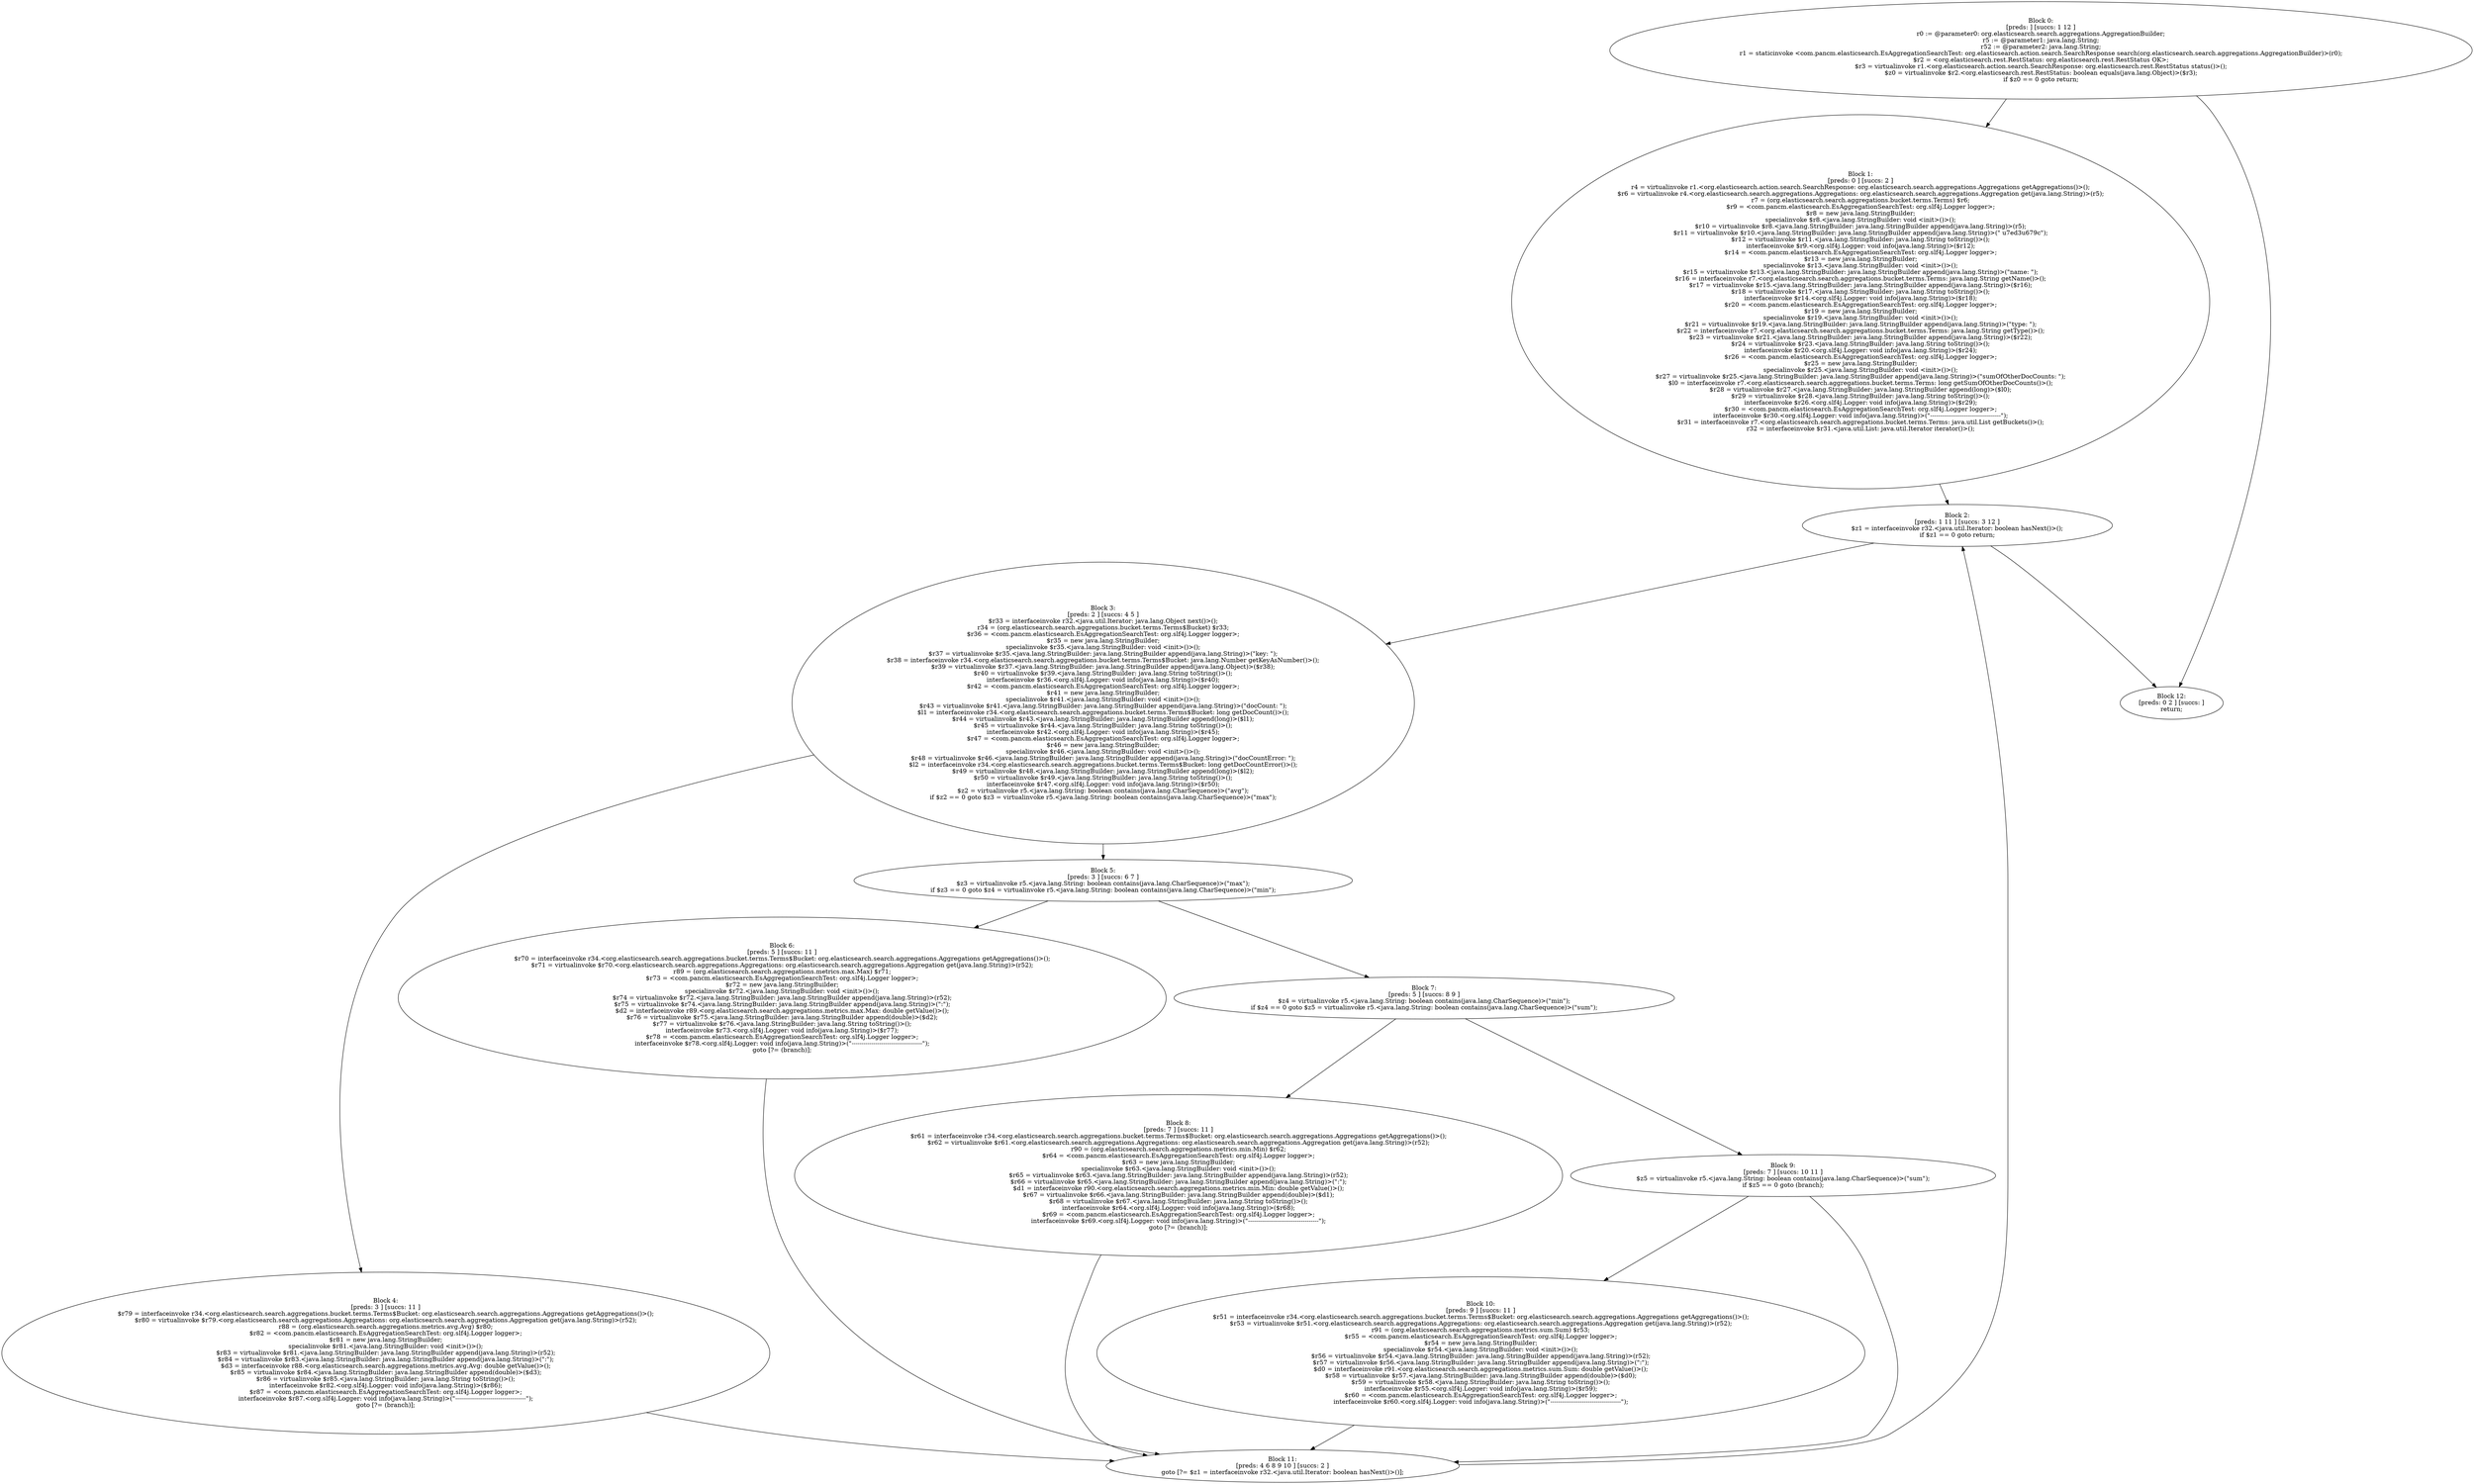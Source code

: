 digraph "unitGraph" {
    "Block 0:
[preds: ] [succs: 1 12 ]
r0 := @parameter0: org.elasticsearch.search.aggregations.AggregationBuilder;
r5 := @parameter1: java.lang.String;
r52 := @parameter2: java.lang.String;
r1 = staticinvoke <com.pancm.elasticsearch.EsAggregationSearchTest: org.elasticsearch.action.search.SearchResponse search(org.elasticsearch.search.aggregations.AggregationBuilder)>(r0);
$r2 = <org.elasticsearch.rest.RestStatus: org.elasticsearch.rest.RestStatus OK>;
$r3 = virtualinvoke r1.<org.elasticsearch.action.search.SearchResponse: org.elasticsearch.rest.RestStatus status()>();
$z0 = virtualinvoke $r2.<org.elasticsearch.rest.RestStatus: boolean equals(java.lang.Object)>($r3);
if $z0 == 0 goto return;
"
    "Block 1:
[preds: 0 ] [succs: 2 ]
r4 = virtualinvoke r1.<org.elasticsearch.action.search.SearchResponse: org.elasticsearch.search.aggregations.Aggregations getAggregations()>();
$r6 = virtualinvoke r4.<org.elasticsearch.search.aggregations.Aggregations: org.elasticsearch.search.aggregations.Aggregation get(java.lang.String)>(r5);
r7 = (org.elasticsearch.search.aggregations.bucket.terms.Terms) $r6;
$r9 = <com.pancm.elasticsearch.EsAggregationSearchTest: org.slf4j.Logger logger>;
$r8 = new java.lang.StringBuilder;
specialinvoke $r8.<java.lang.StringBuilder: void <init>()>();
$r10 = virtualinvoke $r8.<java.lang.StringBuilder: java.lang.StringBuilder append(java.lang.String)>(r5);
$r11 = virtualinvoke $r10.<java.lang.StringBuilder: java.lang.StringBuilder append(java.lang.String)>(\" \u7ed3\u679c\");
$r12 = virtualinvoke $r11.<java.lang.StringBuilder: java.lang.String toString()>();
interfaceinvoke $r9.<org.slf4j.Logger: void info(java.lang.String)>($r12);
$r14 = <com.pancm.elasticsearch.EsAggregationSearchTest: org.slf4j.Logger logger>;
$r13 = new java.lang.StringBuilder;
specialinvoke $r13.<java.lang.StringBuilder: void <init>()>();
$r15 = virtualinvoke $r13.<java.lang.StringBuilder: java.lang.StringBuilder append(java.lang.String)>(\"name: \");
$r16 = interfaceinvoke r7.<org.elasticsearch.search.aggregations.bucket.terms.Terms: java.lang.String getName()>();
$r17 = virtualinvoke $r15.<java.lang.StringBuilder: java.lang.StringBuilder append(java.lang.String)>($r16);
$r18 = virtualinvoke $r17.<java.lang.StringBuilder: java.lang.String toString()>();
interfaceinvoke $r14.<org.slf4j.Logger: void info(java.lang.String)>($r18);
$r20 = <com.pancm.elasticsearch.EsAggregationSearchTest: org.slf4j.Logger logger>;
$r19 = new java.lang.StringBuilder;
specialinvoke $r19.<java.lang.StringBuilder: void <init>()>();
$r21 = virtualinvoke $r19.<java.lang.StringBuilder: java.lang.StringBuilder append(java.lang.String)>(\"type: \");
$r22 = interfaceinvoke r7.<org.elasticsearch.search.aggregations.bucket.terms.Terms: java.lang.String getType()>();
$r23 = virtualinvoke $r21.<java.lang.StringBuilder: java.lang.StringBuilder append(java.lang.String)>($r22);
$r24 = virtualinvoke $r23.<java.lang.StringBuilder: java.lang.String toString()>();
interfaceinvoke $r20.<org.slf4j.Logger: void info(java.lang.String)>($r24);
$r26 = <com.pancm.elasticsearch.EsAggregationSearchTest: org.slf4j.Logger logger>;
$r25 = new java.lang.StringBuilder;
specialinvoke $r25.<java.lang.StringBuilder: void <init>()>();
$r27 = virtualinvoke $r25.<java.lang.StringBuilder: java.lang.StringBuilder append(java.lang.String)>(\"sumOfOtherDocCounts: \");
$l0 = interfaceinvoke r7.<org.elasticsearch.search.aggregations.bucket.terms.Terms: long getSumOfOtherDocCounts()>();
$r28 = virtualinvoke $r27.<java.lang.StringBuilder: java.lang.StringBuilder append(long)>($l0);
$r29 = virtualinvoke $r28.<java.lang.StringBuilder: java.lang.String toString()>();
interfaceinvoke $r26.<org.slf4j.Logger: void info(java.lang.String)>($r29);
$r30 = <com.pancm.elasticsearch.EsAggregationSearchTest: org.slf4j.Logger logger>;
interfaceinvoke $r30.<org.slf4j.Logger: void info(java.lang.String)>(\"------------------------------------\");
$r31 = interfaceinvoke r7.<org.elasticsearch.search.aggregations.bucket.terms.Terms: java.util.List getBuckets()>();
r32 = interfaceinvoke $r31.<java.util.List: java.util.Iterator iterator()>();
"
    "Block 2:
[preds: 1 11 ] [succs: 3 12 ]
$z1 = interfaceinvoke r32.<java.util.Iterator: boolean hasNext()>();
if $z1 == 0 goto return;
"
    "Block 3:
[preds: 2 ] [succs: 4 5 ]
$r33 = interfaceinvoke r32.<java.util.Iterator: java.lang.Object next()>();
r34 = (org.elasticsearch.search.aggregations.bucket.terms.Terms$Bucket) $r33;
$r36 = <com.pancm.elasticsearch.EsAggregationSearchTest: org.slf4j.Logger logger>;
$r35 = new java.lang.StringBuilder;
specialinvoke $r35.<java.lang.StringBuilder: void <init>()>();
$r37 = virtualinvoke $r35.<java.lang.StringBuilder: java.lang.StringBuilder append(java.lang.String)>(\"key: \");
$r38 = interfaceinvoke r34.<org.elasticsearch.search.aggregations.bucket.terms.Terms$Bucket: java.lang.Number getKeyAsNumber()>();
$r39 = virtualinvoke $r37.<java.lang.StringBuilder: java.lang.StringBuilder append(java.lang.Object)>($r38);
$r40 = virtualinvoke $r39.<java.lang.StringBuilder: java.lang.String toString()>();
interfaceinvoke $r36.<org.slf4j.Logger: void info(java.lang.String)>($r40);
$r42 = <com.pancm.elasticsearch.EsAggregationSearchTest: org.slf4j.Logger logger>;
$r41 = new java.lang.StringBuilder;
specialinvoke $r41.<java.lang.StringBuilder: void <init>()>();
$r43 = virtualinvoke $r41.<java.lang.StringBuilder: java.lang.StringBuilder append(java.lang.String)>(\"docCount: \");
$l1 = interfaceinvoke r34.<org.elasticsearch.search.aggregations.bucket.terms.Terms$Bucket: long getDocCount()>();
$r44 = virtualinvoke $r43.<java.lang.StringBuilder: java.lang.StringBuilder append(long)>($l1);
$r45 = virtualinvoke $r44.<java.lang.StringBuilder: java.lang.String toString()>();
interfaceinvoke $r42.<org.slf4j.Logger: void info(java.lang.String)>($r45);
$r47 = <com.pancm.elasticsearch.EsAggregationSearchTest: org.slf4j.Logger logger>;
$r46 = new java.lang.StringBuilder;
specialinvoke $r46.<java.lang.StringBuilder: void <init>()>();
$r48 = virtualinvoke $r46.<java.lang.StringBuilder: java.lang.StringBuilder append(java.lang.String)>(\"docCountError: \");
$l2 = interfaceinvoke r34.<org.elasticsearch.search.aggregations.bucket.terms.Terms$Bucket: long getDocCountError()>();
$r49 = virtualinvoke $r48.<java.lang.StringBuilder: java.lang.StringBuilder append(long)>($l2);
$r50 = virtualinvoke $r49.<java.lang.StringBuilder: java.lang.String toString()>();
interfaceinvoke $r47.<org.slf4j.Logger: void info(java.lang.String)>($r50);
$z2 = virtualinvoke r5.<java.lang.String: boolean contains(java.lang.CharSequence)>(\"avg\");
if $z2 == 0 goto $z3 = virtualinvoke r5.<java.lang.String: boolean contains(java.lang.CharSequence)>(\"max\");
"
    "Block 4:
[preds: 3 ] [succs: 11 ]
$r79 = interfaceinvoke r34.<org.elasticsearch.search.aggregations.bucket.terms.Terms$Bucket: org.elasticsearch.search.aggregations.Aggregations getAggregations()>();
$r80 = virtualinvoke $r79.<org.elasticsearch.search.aggregations.Aggregations: org.elasticsearch.search.aggregations.Aggregation get(java.lang.String)>(r52);
r88 = (org.elasticsearch.search.aggregations.metrics.avg.Avg) $r80;
$r82 = <com.pancm.elasticsearch.EsAggregationSearchTest: org.slf4j.Logger logger>;
$r81 = new java.lang.StringBuilder;
specialinvoke $r81.<java.lang.StringBuilder: void <init>()>();
$r83 = virtualinvoke $r81.<java.lang.StringBuilder: java.lang.StringBuilder append(java.lang.String)>(r52);
$r84 = virtualinvoke $r83.<java.lang.StringBuilder: java.lang.StringBuilder append(java.lang.String)>(\":\");
$d3 = interfaceinvoke r88.<org.elasticsearch.search.aggregations.metrics.avg.Avg: double getValue()>();
$r85 = virtualinvoke $r84.<java.lang.StringBuilder: java.lang.StringBuilder append(double)>($d3);
$r86 = virtualinvoke $r85.<java.lang.StringBuilder: java.lang.String toString()>();
interfaceinvoke $r82.<org.slf4j.Logger: void info(java.lang.String)>($r86);
$r87 = <com.pancm.elasticsearch.EsAggregationSearchTest: org.slf4j.Logger logger>;
interfaceinvoke $r87.<org.slf4j.Logger: void info(java.lang.String)>(\"------------------------------------\");
goto [?= (branch)];
"
    "Block 5:
[preds: 3 ] [succs: 6 7 ]
$z3 = virtualinvoke r5.<java.lang.String: boolean contains(java.lang.CharSequence)>(\"max\");
if $z3 == 0 goto $z4 = virtualinvoke r5.<java.lang.String: boolean contains(java.lang.CharSequence)>(\"min\");
"
    "Block 6:
[preds: 5 ] [succs: 11 ]
$r70 = interfaceinvoke r34.<org.elasticsearch.search.aggregations.bucket.terms.Terms$Bucket: org.elasticsearch.search.aggregations.Aggregations getAggregations()>();
$r71 = virtualinvoke $r70.<org.elasticsearch.search.aggregations.Aggregations: org.elasticsearch.search.aggregations.Aggregation get(java.lang.String)>(r52);
r89 = (org.elasticsearch.search.aggregations.metrics.max.Max) $r71;
$r73 = <com.pancm.elasticsearch.EsAggregationSearchTest: org.slf4j.Logger logger>;
$r72 = new java.lang.StringBuilder;
specialinvoke $r72.<java.lang.StringBuilder: void <init>()>();
$r74 = virtualinvoke $r72.<java.lang.StringBuilder: java.lang.StringBuilder append(java.lang.String)>(r52);
$r75 = virtualinvoke $r74.<java.lang.StringBuilder: java.lang.StringBuilder append(java.lang.String)>(\":\");
$d2 = interfaceinvoke r89.<org.elasticsearch.search.aggregations.metrics.max.Max: double getValue()>();
$r76 = virtualinvoke $r75.<java.lang.StringBuilder: java.lang.StringBuilder append(double)>($d2);
$r77 = virtualinvoke $r76.<java.lang.StringBuilder: java.lang.String toString()>();
interfaceinvoke $r73.<org.slf4j.Logger: void info(java.lang.String)>($r77);
$r78 = <com.pancm.elasticsearch.EsAggregationSearchTest: org.slf4j.Logger logger>;
interfaceinvoke $r78.<org.slf4j.Logger: void info(java.lang.String)>(\"------------------------------------\");
goto [?= (branch)];
"
    "Block 7:
[preds: 5 ] [succs: 8 9 ]
$z4 = virtualinvoke r5.<java.lang.String: boolean contains(java.lang.CharSequence)>(\"min\");
if $z4 == 0 goto $z5 = virtualinvoke r5.<java.lang.String: boolean contains(java.lang.CharSequence)>(\"sum\");
"
    "Block 8:
[preds: 7 ] [succs: 11 ]
$r61 = interfaceinvoke r34.<org.elasticsearch.search.aggregations.bucket.terms.Terms$Bucket: org.elasticsearch.search.aggregations.Aggregations getAggregations()>();
$r62 = virtualinvoke $r61.<org.elasticsearch.search.aggregations.Aggregations: org.elasticsearch.search.aggregations.Aggregation get(java.lang.String)>(r52);
r90 = (org.elasticsearch.search.aggregations.metrics.min.Min) $r62;
$r64 = <com.pancm.elasticsearch.EsAggregationSearchTest: org.slf4j.Logger logger>;
$r63 = new java.lang.StringBuilder;
specialinvoke $r63.<java.lang.StringBuilder: void <init>()>();
$r65 = virtualinvoke $r63.<java.lang.StringBuilder: java.lang.StringBuilder append(java.lang.String)>(r52);
$r66 = virtualinvoke $r65.<java.lang.StringBuilder: java.lang.StringBuilder append(java.lang.String)>(\":\");
$d1 = interfaceinvoke r90.<org.elasticsearch.search.aggregations.metrics.min.Min: double getValue()>();
$r67 = virtualinvoke $r66.<java.lang.StringBuilder: java.lang.StringBuilder append(double)>($d1);
$r68 = virtualinvoke $r67.<java.lang.StringBuilder: java.lang.String toString()>();
interfaceinvoke $r64.<org.slf4j.Logger: void info(java.lang.String)>($r68);
$r69 = <com.pancm.elasticsearch.EsAggregationSearchTest: org.slf4j.Logger logger>;
interfaceinvoke $r69.<org.slf4j.Logger: void info(java.lang.String)>(\"------------------------------------\");
goto [?= (branch)];
"
    "Block 9:
[preds: 7 ] [succs: 10 11 ]
$z5 = virtualinvoke r5.<java.lang.String: boolean contains(java.lang.CharSequence)>(\"sum\");
if $z5 == 0 goto (branch);
"
    "Block 10:
[preds: 9 ] [succs: 11 ]
$r51 = interfaceinvoke r34.<org.elasticsearch.search.aggregations.bucket.terms.Terms$Bucket: org.elasticsearch.search.aggregations.Aggregations getAggregations()>();
$r53 = virtualinvoke $r51.<org.elasticsearch.search.aggregations.Aggregations: org.elasticsearch.search.aggregations.Aggregation get(java.lang.String)>(r52);
r91 = (org.elasticsearch.search.aggregations.metrics.sum.Sum) $r53;
$r55 = <com.pancm.elasticsearch.EsAggregationSearchTest: org.slf4j.Logger logger>;
$r54 = new java.lang.StringBuilder;
specialinvoke $r54.<java.lang.StringBuilder: void <init>()>();
$r56 = virtualinvoke $r54.<java.lang.StringBuilder: java.lang.StringBuilder append(java.lang.String)>(r52);
$r57 = virtualinvoke $r56.<java.lang.StringBuilder: java.lang.StringBuilder append(java.lang.String)>(\":\");
$d0 = interfaceinvoke r91.<org.elasticsearch.search.aggregations.metrics.sum.Sum: double getValue()>();
$r58 = virtualinvoke $r57.<java.lang.StringBuilder: java.lang.StringBuilder append(double)>($d0);
$r59 = virtualinvoke $r58.<java.lang.StringBuilder: java.lang.String toString()>();
interfaceinvoke $r55.<org.slf4j.Logger: void info(java.lang.String)>($r59);
$r60 = <com.pancm.elasticsearch.EsAggregationSearchTest: org.slf4j.Logger logger>;
interfaceinvoke $r60.<org.slf4j.Logger: void info(java.lang.String)>(\"------------------------------------\");
"
    "Block 11:
[preds: 4 6 8 9 10 ] [succs: 2 ]
goto [?= $z1 = interfaceinvoke r32.<java.util.Iterator: boolean hasNext()>()];
"
    "Block 12:
[preds: 0 2 ] [succs: ]
return;
"
    "Block 0:
[preds: ] [succs: 1 12 ]
r0 := @parameter0: org.elasticsearch.search.aggregations.AggregationBuilder;
r5 := @parameter1: java.lang.String;
r52 := @parameter2: java.lang.String;
r1 = staticinvoke <com.pancm.elasticsearch.EsAggregationSearchTest: org.elasticsearch.action.search.SearchResponse search(org.elasticsearch.search.aggregations.AggregationBuilder)>(r0);
$r2 = <org.elasticsearch.rest.RestStatus: org.elasticsearch.rest.RestStatus OK>;
$r3 = virtualinvoke r1.<org.elasticsearch.action.search.SearchResponse: org.elasticsearch.rest.RestStatus status()>();
$z0 = virtualinvoke $r2.<org.elasticsearch.rest.RestStatus: boolean equals(java.lang.Object)>($r3);
if $z0 == 0 goto return;
"->"Block 1:
[preds: 0 ] [succs: 2 ]
r4 = virtualinvoke r1.<org.elasticsearch.action.search.SearchResponse: org.elasticsearch.search.aggregations.Aggregations getAggregations()>();
$r6 = virtualinvoke r4.<org.elasticsearch.search.aggregations.Aggregations: org.elasticsearch.search.aggregations.Aggregation get(java.lang.String)>(r5);
r7 = (org.elasticsearch.search.aggregations.bucket.terms.Terms) $r6;
$r9 = <com.pancm.elasticsearch.EsAggregationSearchTest: org.slf4j.Logger logger>;
$r8 = new java.lang.StringBuilder;
specialinvoke $r8.<java.lang.StringBuilder: void <init>()>();
$r10 = virtualinvoke $r8.<java.lang.StringBuilder: java.lang.StringBuilder append(java.lang.String)>(r5);
$r11 = virtualinvoke $r10.<java.lang.StringBuilder: java.lang.StringBuilder append(java.lang.String)>(\" \u7ed3\u679c\");
$r12 = virtualinvoke $r11.<java.lang.StringBuilder: java.lang.String toString()>();
interfaceinvoke $r9.<org.slf4j.Logger: void info(java.lang.String)>($r12);
$r14 = <com.pancm.elasticsearch.EsAggregationSearchTest: org.slf4j.Logger logger>;
$r13 = new java.lang.StringBuilder;
specialinvoke $r13.<java.lang.StringBuilder: void <init>()>();
$r15 = virtualinvoke $r13.<java.lang.StringBuilder: java.lang.StringBuilder append(java.lang.String)>(\"name: \");
$r16 = interfaceinvoke r7.<org.elasticsearch.search.aggregations.bucket.terms.Terms: java.lang.String getName()>();
$r17 = virtualinvoke $r15.<java.lang.StringBuilder: java.lang.StringBuilder append(java.lang.String)>($r16);
$r18 = virtualinvoke $r17.<java.lang.StringBuilder: java.lang.String toString()>();
interfaceinvoke $r14.<org.slf4j.Logger: void info(java.lang.String)>($r18);
$r20 = <com.pancm.elasticsearch.EsAggregationSearchTest: org.slf4j.Logger logger>;
$r19 = new java.lang.StringBuilder;
specialinvoke $r19.<java.lang.StringBuilder: void <init>()>();
$r21 = virtualinvoke $r19.<java.lang.StringBuilder: java.lang.StringBuilder append(java.lang.String)>(\"type: \");
$r22 = interfaceinvoke r7.<org.elasticsearch.search.aggregations.bucket.terms.Terms: java.lang.String getType()>();
$r23 = virtualinvoke $r21.<java.lang.StringBuilder: java.lang.StringBuilder append(java.lang.String)>($r22);
$r24 = virtualinvoke $r23.<java.lang.StringBuilder: java.lang.String toString()>();
interfaceinvoke $r20.<org.slf4j.Logger: void info(java.lang.String)>($r24);
$r26 = <com.pancm.elasticsearch.EsAggregationSearchTest: org.slf4j.Logger logger>;
$r25 = new java.lang.StringBuilder;
specialinvoke $r25.<java.lang.StringBuilder: void <init>()>();
$r27 = virtualinvoke $r25.<java.lang.StringBuilder: java.lang.StringBuilder append(java.lang.String)>(\"sumOfOtherDocCounts: \");
$l0 = interfaceinvoke r7.<org.elasticsearch.search.aggregations.bucket.terms.Terms: long getSumOfOtherDocCounts()>();
$r28 = virtualinvoke $r27.<java.lang.StringBuilder: java.lang.StringBuilder append(long)>($l0);
$r29 = virtualinvoke $r28.<java.lang.StringBuilder: java.lang.String toString()>();
interfaceinvoke $r26.<org.slf4j.Logger: void info(java.lang.String)>($r29);
$r30 = <com.pancm.elasticsearch.EsAggregationSearchTest: org.slf4j.Logger logger>;
interfaceinvoke $r30.<org.slf4j.Logger: void info(java.lang.String)>(\"------------------------------------\");
$r31 = interfaceinvoke r7.<org.elasticsearch.search.aggregations.bucket.terms.Terms: java.util.List getBuckets()>();
r32 = interfaceinvoke $r31.<java.util.List: java.util.Iterator iterator()>();
";
    "Block 0:
[preds: ] [succs: 1 12 ]
r0 := @parameter0: org.elasticsearch.search.aggregations.AggregationBuilder;
r5 := @parameter1: java.lang.String;
r52 := @parameter2: java.lang.String;
r1 = staticinvoke <com.pancm.elasticsearch.EsAggregationSearchTest: org.elasticsearch.action.search.SearchResponse search(org.elasticsearch.search.aggregations.AggregationBuilder)>(r0);
$r2 = <org.elasticsearch.rest.RestStatus: org.elasticsearch.rest.RestStatus OK>;
$r3 = virtualinvoke r1.<org.elasticsearch.action.search.SearchResponse: org.elasticsearch.rest.RestStatus status()>();
$z0 = virtualinvoke $r2.<org.elasticsearch.rest.RestStatus: boolean equals(java.lang.Object)>($r3);
if $z0 == 0 goto return;
"->"Block 12:
[preds: 0 2 ] [succs: ]
return;
";
    "Block 1:
[preds: 0 ] [succs: 2 ]
r4 = virtualinvoke r1.<org.elasticsearch.action.search.SearchResponse: org.elasticsearch.search.aggregations.Aggregations getAggregations()>();
$r6 = virtualinvoke r4.<org.elasticsearch.search.aggregations.Aggregations: org.elasticsearch.search.aggregations.Aggregation get(java.lang.String)>(r5);
r7 = (org.elasticsearch.search.aggregations.bucket.terms.Terms) $r6;
$r9 = <com.pancm.elasticsearch.EsAggregationSearchTest: org.slf4j.Logger logger>;
$r8 = new java.lang.StringBuilder;
specialinvoke $r8.<java.lang.StringBuilder: void <init>()>();
$r10 = virtualinvoke $r8.<java.lang.StringBuilder: java.lang.StringBuilder append(java.lang.String)>(r5);
$r11 = virtualinvoke $r10.<java.lang.StringBuilder: java.lang.StringBuilder append(java.lang.String)>(\" \u7ed3\u679c\");
$r12 = virtualinvoke $r11.<java.lang.StringBuilder: java.lang.String toString()>();
interfaceinvoke $r9.<org.slf4j.Logger: void info(java.lang.String)>($r12);
$r14 = <com.pancm.elasticsearch.EsAggregationSearchTest: org.slf4j.Logger logger>;
$r13 = new java.lang.StringBuilder;
specialinvoke $r13.<java.lang.StringBuilder: void <init>()>();
$r15 = virtualinvoke $r13.<java.lang.StringBuilder: java.lang.StringBuilder append(java.lang.String)>(\"name: \");
$r16 = interfaceinvoke r7.<org.elasticsearch.search.aggregations.bucket.terms.Terms: java.lang.String getName()>();
$r17 = virtualinvoke $r15.<java.lang.StringBuilder: java.lang.StringBuilder append(java.lang.String)>($r16);
$r18 = virtualinvoke $r17.<java.lang.StringBuilder: java.lang.String toString()>();
interfaceinvoke $r14.<org.slf4j.Logger: void info(java.lang.String)>($r18);
$r20 = <com.pancm.elasticsearch.EsAggregationSearchTest: org.slf4j.Logger logger>;
$r19 = new java.lang.StringBuilder;
specialinvoke $r19.<java.lang.StringBuilder: void <init>()>();
$r21 = virtualinvoke $r19.<java.lang.StringBuilder: java.lang.StringBuilder append(java.lang.String)>(\"type: \");
$r22 = interfaceinvoke r7.<org.elasticsearch.search.aggregations.bucket.terms.Terms: java.lang.String getType()>();
$r23 = virtualinvoke $r21.<java.lang.StringBuilder: java.lang.StringBuilder append(java.lang.String)>($r22);
$r24 = virtualinvoke $r23.<java.lang.StringBuilder: java.lang.String toString()>();
interfaceinvoke $r20.<org.slf4j.Logger: void info(java.lang.String)>($r24);
$r26 = <com.pancm.elasticsearch.EsAggregationSearchTest: org.slf4j.Logger logger>;
$r25 = new java.lang.StringBuilder;
specialinvoke $r25.<java.lang.StringBuilder: void <init>()>();
$r27 = virtualinvoke $r25.<java.lang.StringBuilder: java.lang.StringBuilder append(java.lang.String)>(\"sumOfOtherDocCounts: \");
$l0 = interfaceinvoke r7.<org.elasticsearch.search.aggregations.bucket.terms.Terms: long getSumOfOtherDocCounts()>();
$r28 = virtualinvoke $r27.<java.lang.StringBuilder: java.lang.StringBuilder append(long)>($l0);
$r29 = virtualinvoke $r28.<java.lang.StringBuilder: java.lang.String toString()>();
interfaceinvoke $r26.<org.slf4j.Logger: void info(java.lang.String)>($r29);
$r30 = <com.pancm.elasticsearch.EsAggregationSearchTest: org.slf4j.Logger logger>;
interfaceinvoke $r30.<org.slf4j.Logger: void info(java.lang.String)>(\"------------------------------------\");
$r31 = interfaceinvoke r7.<org.elasticsearch.search.aggregations.bucket.terms.Terms: java.util.List getBuckets()>();
r32 = interfaceinvoke $r31.<java.util.List: java.util.Iterator iterator()>();
"->"Block 2:
[preds: 1 11 ] [succs: 3 12 ]
$z1 = interfaceinvoke r32.<java.util.Iterator: boolean hasNext()>();
if $z1 == 0 goto return;
";
    "Block 2:
[preds: 1 11 ] [succs: 3 12 ]
$z1 = interfaceinvoke r32.<java.util.Iterator: boolean hasNext()>();
if $z1 == 0 goto return;
"->"Block 3:
[preds: 2 ] [succs: 4 5 ]
$r33 = interfaceinvoke r32.<java.util.Iterator: java.lang.Object next()>();
r34 = (org.elasticsearch.search.aggregations.bucket.terms.Terms$Bucket) $r33;
$r36 = <com.pancm.elasticsearch.EsAggregationSearchTest: org.slf4j.Logger logger>;
$r35 = new java.lang.StringBuilder;
specialinvoke $r35.<java.lang.StringBuilder: void <init>()>();
$r37 = virtualinvoke $r35.<java.lang.StringBuilder: java.lang.StringBuilder append(java.lang.String)>(\"key: \");
$r38 = interfaceinvoke r34.<org.elasticsearch.search.aggregations.bucket.terms.Terms$Bucket: java.lang.Number getKeyAsNumber()>();
$r39 = virtualinvoke $r37.<java.lang.StringBuilder: java.lang.StringBuilder append(java.lang.Object)>($r38);
$r40 = virtualinvoke $r39.<java.lang.StringBuilder: java.lang.String toString()>();
interfaceinvoke $r36.<org.slf4j.Logger: void info(java.lang.String)>($r40);
$r42 = <com.pancm.elasticsearch.EsAggregationSearchTest: org.slf4j.Logger logger>;
$r41 = new java.lang.StringBuilder;
specialinvoke $r41.<java.lang.StringBuilder: void <init>()>();
$r43 = virtualinvoke $r41.<java.lang.StringBuilder: java.lang.StringBuilder append(java.lang.String)>(\"docCount: \");
$l1 = interfaceinvoke r34.<org.elasticsearch.search.aggregations.bucket.terms.Terms$Bucket: long getDocCount()>();
$r44 = virtualinvoke $r43.<java.lang.StringBuilder: java.lang.StringBuilder append(long)>($l1);
$r45 = virtualinvoke $r44.<java.lang.StringBuilder: java.lang.String toString()>();
interfaceinvoke $r42.<org.slf4j.Logger: void info(java.lang.String)>($r45);
$r47 = <com.pancm.elasticsearch.EsAggregationSearchTest: org.slf4j.Logger logger>;
$r46 = new java.lang.StringBuilder;
specialinvoke $r46.<java.lang.StringBuilder: void <init>()>();
$r48 = virtualinvoke $r46.<java.lang.StringBuilder: java.lang.StringBuilder append(java.lang.String)>(\"docCountError: \");
$l2 = interfaceinvoke r34.<org.elasticsearch.search.aggregations.bucket.terms.Terms$Bucket: long getDocCountError()>();
$r49 = virtualinvoke $r48.<java.lang.StringBuilder: java.lang.StringBuilder append(long)>($l2);
$r50 = virtualinvoke $r49.<java.lang.StringBuilder: java.lang.String toString()>();
interfaceinvoke $r47.<org.slf4j.Logger: void info(java.lang.String)>($r50);
$z2 = virtualinvoke r5.<java.lang.String: boolean contains(java.lang.CharSequence)>(\"avg\");
if $z2 == 0 goto $z3 = virtualinvoke r5.<java.lang.String: boolean contains(java.lang.CharSequence)>(\"max\");
";
    "Block 2:
[preds: 1 11 ] [succs: 3 12 ]
$z1 = interfaceinvoke r32.<java.util.Iterator: boolean hasNext()>();
if $z1 == 0 goto return;
"->"Block 12:
[preds: 0 2 ] [succs: ]
return;
";
    "Block 3:
[preds: 2 ] [succs: 4 5 ]
$r33 = interfaceinvoke r32.<java.util.Iterator: java.lang.Object next()>();
r34 = (org.elasticsearch.search.aggregations.bucket.terms.Terms$Bucket) $r33;
$r36 = <com.pancm.elasticsearch.EsAggregationSearchTest: org.slf4j.Logger logger>;
$r35 = new java.lang.StringBuilder;
specialinvoke $r35.<java.lang.StringBuilder: void <init>()>();
$r37 = virtualinvoke $r35.<java.lang.StringBuilder: java.lang.StringBuilder append(java.lang.String)>(\"key: \");
$r38 = interfaceinvoke r34.<org.elasticsearch.search.aggregations.bucket.terms.Terms$Bucket: java.lang.Number getKeyAsNumber()>();
$r39 = virtualinvoke $r37.<java.lang.StringBuilder: java.lang.StringBuilder append(java.lang.Object)>($r38);
$r40 = virtualinvoke $r39.<java.lang.StringBuilder: java.lang.String toString()>();
interfaceinvoke $r36.<org.slf4j.Logger: void info(java.lang.String)>($r40);
$r42 = <com.pancm.elasticsearch.EsAggregationSearchTest: org.slf4j.Logger logger>;
$r41 = new java.lang.StringBuilder;
specialinvoke $r41.<java.lang.StringBuilder: void <init>()>();
$r43 = virtualinvoke $r41.<java.lang.StringBuilder: java.lang.StringBuilder append(java.lang.String)>(\"docCount: \");
$l1 = interfaceinvoke r34.<org.elasticsearch.search.aggregations.bucket.terms.Terms$Bucket: long getDocCount()>();
$r44 = virtualinvoke $r43.<java.lang.StringBuilder: java.lang.StringBuilder append(long)>($l1);
$r45 = virtualinvoke $r44.<java.lang.StringBuilder: java.lang.String toString()>();
interfaceinvoke $r42.<org.slf4j.Logger: void info(java.lang.String)>($r45);
$r47 = <com.pancm.elasticsearch.EsAggregationSearchTest: org.slf4j.Logger logger>;
$r46 = new java.lang.StringBuilder;
specialinvoke $r46.<java.lang.StringBuilder: void <init>()>();
$r48 = virtualinvoke $r46.<java.lang.StringBuilder: java.lang.StringBuilder append(java.lang.String)>(\"docCountError: \");
$l2 = interfaceinvoke r34.<org.elasticsearch.search.aggregations.bucket.terms.Terms$Bucket: long getDocCountError()>();
$r49 = virtualinvoke $r48.<java.lang.StringBuilder: java.lang.StringBuilder append(long)>($l2);
$r50 = virtualinvoke $r49.<java.lang.StringBuilder: java.lang.String toString()>();
interfaceinvoke $r47.<org.slf4j.Logger: void info(java.lang.String)>($r50);
$z2 = virtualinvoke r5.<java.lang.String: boolean contains(java.lang.CharSequence)>(\"avg\");
if $z2 == 0 goto $z3 = virtualinvoke r5.<java.lang.String: boolean contains(java.lang.CharSequence)>(\"max\");
"->"Block 4:
[preds: 3 ] [succs: 11 ]
$r79 = interfaceinvoke r34.<org.elasticsearch.search.aggregations.bucket.terms.Terms$Bucket: org.elasticsearch.search.aggregations.Aggregations getAggregations()>();
$r80 = virtualinvoke $r79.<org.elasticsearch.search.aggregations.Aggregations: org.elasticsearch.search.aggregations.Aggregation get(java.lang.String)>(r52);
r88 = (org.elasticsearch.search.aggregations.metrics.avg.Avg) $r80;
$r82 = <com.pancm.elasticsearch.EsAggregationSearchTest: org.slf4j.Logger logger>;
$r81 = new java.lang.StringBuilder;
specialinvoke $r81.<java.lang.StringBuilder: void <init>()>();
$r83 = virtualinvoke $r81.<java.lang.StringBuilder: java.lang.StringBuilder append(java.lang.String)>(r52);
$r84 = virtualinvoke $r83.<java.lang.StringBuilder: java.lang.StringBuilder append(java.lang.String)>(\":\");
$d3 = interfaceinvoke r88.<org.elasticsearch.search.aggregations.metrics.avg.Avg: double getValue()>();
$r85 = virtualinvoke $r84.<java.lang.StringBuilder: java.lang.StringBuilder append(double)>($d3);
$r86 = virtualinvoke $r85.<java.lang.StringBuilder: java.lang.String toString()>();
interfaceinvoke $r82.<org.slf4j.Logger: void info(java.lang.String)>($r86);
$r87 = <com.pancm.elasticsearch.EsAggregationSearchTest: org.slf4j.Logger logger>;
interfaceinvoke $r87.<org.slf4j.Logger: void info(java.lang.String)>(\"------------------------------------\");
goto [?= (branch)];
";
    "Block 3:
[preds: 2 ] [succs: 4 5 ]
$r33 = interfaceinvoke r32.<java.util.Iterator: java.lang.Object next()>();
r34 = (org.elasticsearch.search.aggregations.bucket.terms.Terms$Bucket) $r33;
$r36 = <com.pancm.elasticsearch.EsAggregationSearchTest: org.slf4j.Logger logger>;
$r35 = new java.lang.StringBuilder;
specialinvoke $r35.<java.lang.StringBuilder: void <init>()>();
$r37 = virtualinvoke $r35.<java.lang.StringBuilder: java.lang.StringBuilder append(java.lang.String)>(\"key: \");
$r38 = interfaceinvoke r34.<org.elasticsearch.search.aggregations.bucket.terms.Terms$Bucket: java.lang.Number getKeyAsNumber()>();
$r39 = virtualinvoke $r37.<java.lang.StringBuilder: java.lang.StringBuilder append(java.lang.Object)>($r38);
$r40 = virtualinvoke $r39.<java.lang.StringBuilder: java.lang.String toString()>();
interfaceinvoke $r36.<org.slf4j.Logger: void info(java.lang.String)>($r40);
$r42 = <com.pancm.elasticsearch.EsAggregationSearchTest: org.slf4j.Logger logger>;
$r41 = new java.lang.StringBuilder;
specialinvoke $r41.<java.lang.StringBuilder: void <init>()>();
$r43 = virtualinvoke $r41.<java.lang.StringBuilder: java.lang.StringBuilder append(java.lang.String)>(\"docCount: \");
$l1 = interfaceinvoke r34.<org.elasticsearch.search.aggregations.bucket.terms.Terms$Bucket: long getDocCount()>();
$r44 = virtualinvoke $r43.<java.lang.StringBuilder: java.lang.StringBuilder append(long)>($l1);
$r45 = virtualinvoke $r44.<java.lang.StringBuilder: java.lang.String toString()>();
interfaceinvoke $r42.<org.slf4j.Logger: void info(java.lang.String)>($r45);
$r47 = <com.pancm.elasticsearch.EsAggregationSearchTest: org.slf4j.Logger logger>;
$r46 = new java.lang.StringBuilder;
specialinvoke $r46.<java.lang.StringBuilder: void <init>()>();
$r48 = virtualinvoke $r46.<java.lang.StringBuilder: java.lang.StringBuilder append(java.lang.String)>(\"docCountError: \");
$l2 = interfaceinvoke r34.<org.elasticsearch.search.aggregations.bucket.terms.Terms$Bucket: long getDocCountError()>();
$r49 = virtualinvoke $r48.<java.lang.StringBuilder: java.lang.StringBuilder append(long)>($l2);
$r50 = virtualinvoke $r49.<java.lang.StringBuilder: java.lang.String toString()>();
interfaceinvoke $r47.<org.slf4j.Logger: void info(java.lang.String)>($r50);
$z2 = virtualinvoke r5.<java.lang.String: boolean contains(java.lang.CharSequence)>(\"avg\");
if $z2 == 0 goto $z3 = virtualinvoke r5.<java.lang.String: boolean contains(java.lang.CharSequence)>(\"max\");
"->"Block 5:
[preds: 3 ] [succs: 6 7 ]
$z3 = virtualinvoke r5.<java.lang.String: boolean contains(java.lang.CharSequence)>(\"max\");
if $z3 == 0 goto $z4 = virtualinvoke r5.<java.lang.String: boolean contains(java.lang.CharSequence)>(\"min\");
";
    "Block 4:
[preds: 3 ] [succs: 11 ]
$r79 = interfaceinvoke r34.<org.elasticsearch.search.aggregations.bucket.terms.Terms$Bucket: org.elasticsearch.search.aggregations.Aggregations getAggregations()>();
$r80 = virtualinvoke $r79.<org.elasticsearch.search.aggregations.Aggregations: org.elasticsearch.search.aggregations.Aggregation get(java.lang.String)>(r52);
r88 = (org.elasticsearch.search.aggregations.metrics.avg.Avg) $r80;
$r82 = <com.pancm.elasticsearch.EsAggregationSearchTest: org.slf4j.Logger logger>;
$r81 = new java.lang.StringBuilder;
specialinvoke $r81.<java.lang.StringBuilder: void <init>()>();
$r83 = virtualinvoke $r81.<java.lang.StringBuilder: java.lang.StringBuilder append(java.lang.String)>(r52);
$r84 = virtualinvoke $r83.<java.lang.StringBuilder: java.lang.StringBuilder append(java.lang.String)>(\":\");
$d3 = interfaceinvoke r88.<org.elasticsearch.search.aggregations.metrics.avg.Avg: double getValue()>();
$r85 = virtualinvoke $r84.<java.lang.StringBuilder: java.lang.StringBuilder append(double)>($d3);
$r86 = virtualinvoke $r85.<java.lang.StringBuilder: java.lang.String toString()>();
interfaceinvoke $r82.<org.slf4j.Logger: void info(java.lang.String)>($r86);
$r87 = <com.pancm.elasticsearch.EsAggregationSearchTest: org.slf4j.Logger logger>;
interfaceinvoke $r87.<org.slf4j.Logger: void info(java.lang.String)>(\"------------------------------------\");
goto [?= (branch)];
"->"Block 11:
[preds: 4 6 8 9 10 ] [succs: 2 ]
goto [?= $z1 = interfaceinvoke r32.<java.util.Iterator: boolean hasNext()>()];
";
    "Block 5:
[preds: 3 ] [succs: 6 7 ]
$z3 = virtualinvoke r5.<java.lang.String: boolean contains(java.lang.CharSequence)>(\"max\");
if $z3 == 0 goto $z4 = virtualinvoke r5.<java.lang.String: boolean contains(java.lang.CharSequence)>(\"min\");
"->"Block 6:
[preds: 5 ] [succs: 11 ]
$r70 = interfaceinvoke r34.<org.elasticsearch.search.aggregations.bucket.terms.Terms$Bucket: org.elasticsearch.search.aggregations.Aggregations getAggregations()>();
$r71 = virtualinvoke $r70.<org.elasticsearch.search.aggregations.Aggregations: org.elasticsearch.search.aggregations.Aggregation get(java.lang.String)>(r52);
r89 = (org.elasticsearch.search.aggregations.metrics.max.Max) $r71;
$r73 = <com.pancm.elasticsearch.EsAggregationSearchTest: org.slf4j.Logger logger>;
$r72 = new java.lang.StringBuilder;
specialinvoke $r72.<java.lang.StringBuilder: void <init>()>();
$r74 = virtualinvoke $r72.<java.lang.StringBuilder: java.lang.StringBuilder append(java.lang.String)>(r52);
$r75 = virtualinvoke $r74.<java.lang.StringBuilder: java.lang.StringBuilder append(java.lang.String)>(\":\");
$d2 = interfaceinvoke r89.<org.elasticsearch.search.aggregations.metrics.max.Max: double getValue()>();
$r76 = virtualinvoke $r75.<java.lang.StringBuilder: java.lang.StringBuilder append(double)>($d2);
$r77 = virtualinvoke $r76.<java.lang.StringBuilder: java.lang.String toString()>();
interfaceinvoke $r73.<org.slf4j.Logger: void info(java.lang.String)>($r77);
$r78 = <com.pancm.elasticsearch.EsAggregationSearchTest: org.slf4j.Logger logger>;
interfaceinvoke $r78.<org.slf4j.Logger: void info(java.lang.String)>(\"------------------------------------\");
goto [?= (branch)];
";
    "Block 5:
[preds: 3 ] [succs: 6 7 ]
$z3 = virtualinvoke r5.<java.lang.String: boolean contains(java.lang.CharSequence)>(\"max\");
if $z3 == 0 goto $z4 = virtualinvoke r5.<java.lang.String: boolean contains(java.lang.CharSequence)>(\"min\");
"->"Block 7:
[preds: 5 ] [succs: 8 9 ]
$z4 = virtualinvoke r5.<java.lang.String: boolean contains(java.lang.CharSequence)>(\"min\");
if $z4 == 0 goto $z5 = virtualinvoke r5.<java.lang.String: boolean contains(java.lang.CharSequence)>(\"sum\");
";
    "Block 6:
[preds: 5 ] [succs: 11 ]
$r70 = interfaceinvoke r34.<org.elasticsearch.search.aggregations.bucket.terms.Terms$Bucket: org.elasticsearch.search.aggregations.Aggregations getAggregations()>();
$r71 = virtualinvoke $r70.<org.elasticsearch.search.aggregations.Aggregations: org.elasticsearch.search.aggregations.Aggregation get(java.lang.String)>(r52);
r89 = (org.elasticsearch.search.aggregations.metrics.max.Max) $r71;
$r73 = <com.pancm.elasticsearch.EsAggregationSearchTest: org.slf4j.Logger logger>;
$r72 = new java.lang.StringBuilder;
specialinvoke $r72.<java.lang.StringBuilder: void <init>()>();
$r74 = virtualinvoke $r72.<java.lang.StringBuilder: java.lang.StringBuilder append(java.lang.String)>(r52);
$r75 = virtualinvoke $r74.<java.lang.StringBuilder: java.lang.StringBuilder append(java.lang.String)>(\":\");
$d2 = interfaceinvoke r89.<org.elasticsearch.search.aggregations.metrics.max.Max: double getValue()>();
$r76 = virtualinvoke $r75.<java.lang.StringBuilder: java.lang.StringBuilder append(double)>($d2);
$r77 = virtualinvoke $r76.<java.lang.StringBuilder: java.lang.String toString()>();
interfaceinvoke $r73.<org.slf4j.Logger: void info(java.lang.String)>($r77);
$r78 = <com.pancm.elasticsearch.EsAggregationSearchTest: org.slf4j.Logger logger>;
interfaceinvoke $r78.<org.slf4j.Logger: void info(java.lang.String)>(\"------------------------------------\");
goto [?= (branch)];
"->"Block 11:
[preds: 4 6 8 9 10 ] [succs: 2 ]
goto [?= $z1 = interfaceinvoke r32.<java.util.Iterator: boolean hasNext()>()];
";
    "Block 7:
[preds: 5 ] [succs: 8 9 ]
$z4 = virtualinvoke r5.<java.lang.String: boolean contains(java.lang.CharSequence)>(\"min\");
if $z4 == 0 goto $z5 = virtualinvoke r5.<java.lang.String: boolean contains(java.lang.CharSequence)>(\"sum\");
"->"Block 8:
[preds: 7 ] [succs: 11 ]
$r61 = interfaceinvoke r34.<org.elasticsearch.search.aggregations.bucket.terms.Terms$Bucket: org.elasticsearch.search.aggregations.Aggregations getAggregations()>();
$r62 = virtualinvoke $r61.<org.elasticsearch.search.aggregations.Aggregations: org.elasticsearch.search.aggregations.Aggregation get(java.lang.String)>(r52);
r90 = (org.elasticsearch.search.aggregations.metrics.min.Min) $r62;
$r64 = <com.pancm.elasticsearch.EsAggregationSearchTest: org.slf4j.Logger logger>;
$r63 = new java.lang.StringBuilder;
specialinvoke $r63.<java.lang.StringBuilder: void <init>()>();
$r65 = virtualinvoke $r63.<java.lang.StringBuilder: java.lang.StringBuilder append(java.lang.String)>(r52);
$r66 = virtualinvoke $r65.<java.lang.StringBuilder: java.lang.StringBuilder append(java.lang.String)>(\":\");
$d1 = interfaceinvoke r90.<org.elasticsearch.search.aggregations.metrics.min.Min: double getValue()>();
$r67 = virtualinvoke $r66.<java.lang.StringBuilder: java.lang.StringBuilder append(double)>($d1);
$r68 = virtualinvoke $r67.<java.lang.StringBuilder: java.lang.String toString()>();
interfaceinvoke $r64.<org.slf4j.Logger: void info(java.lang.String)>($r68);
$r69 = <com.pancm.elasticsearch.EsAggregationSearchTest: org.slf4j.Logger logger>;
interfaceinvoke $r69.<org.slf4j.Logger: void info(java.lang.String)>(\"------------------------------------\");
goto [?= (branch)];
";
    "Block 7:
[preds: 5 ] [succs: 8 9 ]
$z4 = virtualinvoke r5.<java.lang.String: boolean contains(java.lang.CharSequence)>(\"min\");
if $z4 == 0 goto $z5 = virtualinvoke r5.<java.lang.String: boolean contains(java.lang.CharSequence)>(\"sum\");
"->"Block 9:
[preds: 7 ] [succs: 10 11 ]
$z5 = virtualinvoke r5.<java.lang.String: boolean contains(java.lang.CharSequence)>(\"sum\");
if $z5 == 0 goto (branch);
";
    "Block 8:
[preds: 7 ] [succs: 11 ]
$r61 = interfaceinvoke r34.<org.elasticsearch.search.aggregations.bucket.terms.Terms$Bucket: org.elasticsearch.search.aggregations.Aggregations getAggregations()>();
$r62 = virtualinvoke $r61.<org.elasticsearch.search.aggregations.Aggregations: org.elasticsearch.search.aggregations.Aggregation get(java.lang.String)>(r52);
r90 = (org.elasticsearch.search.aggregations.metrics.min.Min) $r62;
$r64 = <com.pancm.elasticsearch.EsAggregationSearchTest: org.slf4j.Logger logger>;
$r63 = new java.lang.StringBuilder;
specialinvoke $r63.<java.lang.StringBuilder: void <init>()>();
$r65 = virtualinvoke $r63.<java.lang.StringBuilder: java.lang.StringBuilder append(java.lang.String)>(r52);
$r66 = virtualinvoke $r65.<java.lang.StringBuilder: java.lang.StringBuilder append(java.lang.String)>(\":\");
$d1 = interfaceinvoke r90.<org.elasticsearch.search.aggregations.metrics.min.Min: double getValue()>();
$r67 = virtualinvoke $r66.<java.lang.StringBuilder: java.lang.StringBuilder append(double)>($d1);
$r68 = virtualinvoke $r67.<java.lang.StringBuilder: java.lang.String toString()>();
interfaceinvoke $r64.<org.slf4j.Logger: void info(java.lang.String)>($r68);
$r69 = <com.pancm.elasticsearch.EsAggregationSearchTest: org.slf4j.Logger logger>;
interfaceinvoke $r69.<org.slf4j.Logger: void info(java.lang.String)>(\"------------------------------------\");
goto [?= (branch)];
"->"Block 11:
[preds: 4 6 8 9 10 ] [succs: 2 ]
goto [?= $z1 = interfaceinvoke r32.<java.util.Iterator: boolean hasNext()>()];
";
    "Block 9:
[preds: 7 ] [succs: 10 11 ]
$z5 = virtualinvoke r5.<java.lang.String: boolean contains(java.lang.CharSequence)>(\"sum\");
if $z5 == 0 goto (branch);
"->"Block 10:
[preds: 9 ] [succs: 11 ]
$r51 = interfaceinvoke r34.<org.elasticsearch.search.aggregations.bucket.terms.Terms$Bucket: org.elasticsearch.search.aggregations.Aggregations getAggregations()>();
$r53 = virtualinvoke $r51.<org.elasticsearch.search.aggregations.Aggregations: org.elasticsearch.search.aggregations.Aggregation get(java.lang.String)>(r52);
r91 = (org.elasticsearch.search.aggregations.metrics.sum.Sum) $r53;
$r55 = <com.pancm.elasticsearch.EsAggregationSearchTest: org.slf4j.Logger logger>;
$r54 = new java.lang.StringBuilder;
specialinvoke $r54.<java.lang.StringBuilder: void <init>()>();
$r56 = virtualinvoke $r54.<java.lang.StringBuilder: java.lang.StringBuilder append(java.lang.String)>(r52);
$r57 = virtualinvoke $r56.<java.lang.StringBuilder: java.lang.StringBuilder append(java.lang.String)>(\":\");
$d0 = interfaceinvoke r91.<org.elasticsearch.search.aggregations.metrics.sum.Sum: double getValue()>();
$r58 = virtualinvoke $r57.<java.lang.StringBuilder: java.lang.StringBuilder append(double)>($d0);
$r59 = virtualinvoke $r58.<java.lang.StringBuilder: java.lang.String toString()>();
interfaceinvoke $r55.<org.slf4j.Logger: void info(java.lang.String)>($r59);
$r60 = <com.pancm.elasticsearch.EsAggregationSearchTest: org.slf4j.Logger logger>;
interfaceinvoke $r60.<org.slf4j.Logger: void info(java.lang.String)>(\"------------------------------------\");
";
    "Block 9:
[preds: 7 ] [succs: 10 11 ]
$z5 = virtualinvoke r5.<java.lang.String: boolean contains(java.lang.CharSequence)>(\"sum\");
if $z5 == 0 goto (branch);
"->"Block 11:
[preds: 4 6 8 9 10 ] [succs: 2 ]
goto [?= $z1 = interfaceinvoke r32.<java.util.Iterator: boolean hasNext()>()];
";
    "Block 10:
[preds: 9 ] [succs: 11 ]
$r51 = interfaceinvoke r34.<org.elasticsearch.search.aggregations.bucket.terms.Terms$Bucket: org.elasticsearch.search.aggregations.Aggregations getAggregations()>();
$r53 = virtualinvoke $r51.<org.elasticsearch.search.aggregations.Aggregations: org.elasticsearch.search.aggregations.Aggregation get(java.lang.String)>(r52);
r91 = (org.elasticsearch.search.aggregations.metrics.sum.Sum) $r53;
$r55 = <com.pancm.elasticsearch.EsAggregationSearchTest: org.slf4j.Logger logger>;
$r54 = new java.lang.StringBuilder;
specialinvoke $r54.<java.lang.StringBuilder: void <init>()>();
$r56 = virtualinvoke $r54.<java.lang.StringBuilder: java.lang.StringBuilder append(java.lang.String)>(r52);
$r57 = virtualinvoke $r56.<java.lang.StringBuilder: java.lang.StringBuilder append(java.lang.String)>(\":\");
$d0 = interfaceinvoke r91.<org.elasticsearch.search.aggregations.metrics.sum.Sum: double getValue()>();
$r58 = virtualinvoke $r57.<java.lang.StringBuilder: java.lang.StringBuilder append(double)>($d0);
$r59 = virtualinvoke $r58.<java.lang.StringBuilder: java.lang.String toString()>();
interfaceinvoke $r55.<org.slf4j.Logger: void info(java.lang.String)>($r59);
$r60 = <com.pancm.elasticsearch.EsAggregationSearchTest: org.slf4j.Logger logger>;
interfaceinvoke $r60.<org.slf4j.Logger: void info(java.lang.String)>(\"------------------------------------\");
"->"Block 11:
[preds: 4 6 8 9 10 ] [succs: 2 ]
goto [?= $z1 = interfaceinvoke r32.<java.util.Iterator: boolean hasNext()>()];
";
    "Block 11:
[preds: 4 6 8 9 10 ] [succs: 2 ]
goto [?= $z1 = interfaceinvoke r32.<java.util.Iterator: boolean hasNext()>()];
"->"Block 2:
[preds: 1 11 ] [succs: 3 12 ]
$z1 = interfaceinvoke r32.<java.util.Iterator: boolean hasNext()>();
if $z1 == 0 goto return;
";
}
